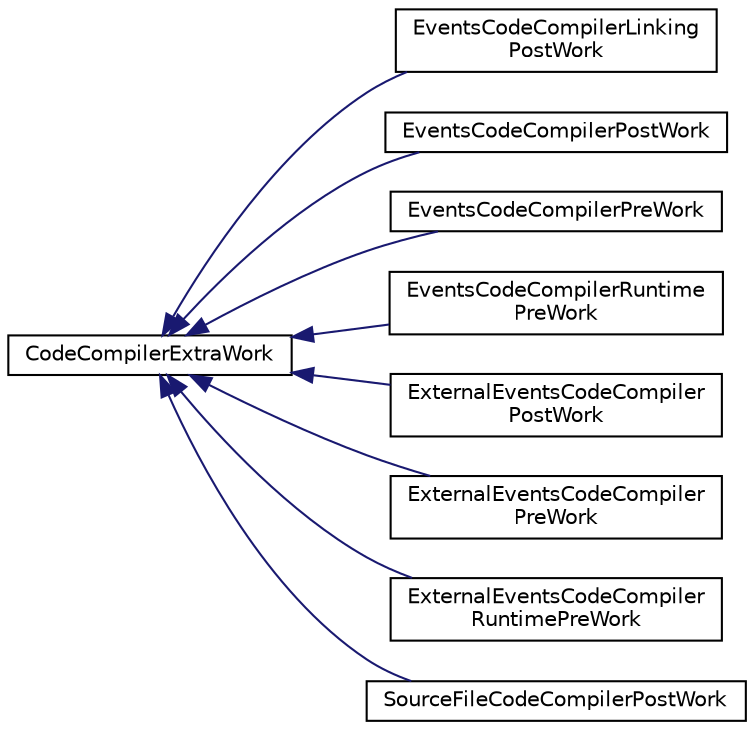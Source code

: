 digraph "Graphical Class Hierarchy"
{
  edge [fontname="Helvetica",fontsize="10",labelfontname="Helvetica",labelfontsize="10"];
  node [fontname="Helvetica",fontsize="10",shape=record];
  rankdir="LR";
  Node1 [label="CodeCompilerExtraWork",height=0.2,width=0.4,color="black", fillcolor="white", style="filled",URL="$de/d26/class_code_compiler_extra_work.html",tooltip="Define a special work to be done after/before a task. "];
  Node1 -> Node2 [dir="back",color="midnightblue",fontsize="10",style="solid",fontname="Helvetica"];
  Node2 [label="EventsCodeCompilerLinking\lPostWork",height=0.2,width=0.4,color="black", fillcolor="white", style="filled",URL="$d1/dde/class_events_code_compiler_linking_post_work.html",tooltip="Define the work to be done after events linking. "];
  Node1 -> Node3 [dir="back",color="midnightblue",fontsize="10",style="solid",fontname="Helvetica"];
  Node3 [label="EventsCodeCompilerPostWork",height=0.2,width=0.4,color="black", fillcolor="white", style="filled",URL="$dd/dda/class_events_code_compiler_post_work.html",tooltip="Define the work to be done after events compilation. "];
  Node1 -> Node4 [dir="back",color="midnightblue",fontsize="10",style="solid",fontname="Helvetica"];
  Node4 [label="EventsCodeCompilerPreWork",height=0.2,width=0.4,color="black", fillcolor="white", style="filled",URL="$d2/dff/class_events_code_compiler_pre_work.html",tooltip="Define the work to be done before events compilation. "];
  Node1 -> Node5 [dir="back",color="midnightblue",fontsize="10",style="solid",fontname="Helvetica"];
  Node5 [label="EventsCodeCompilerRuntime\lPreWork",height=0.2,width=0.4,color="black", fillcolor="white", style="filled",URL="$dd/dc7/class_events_code_compiler_runtime_pre_work.html",tooltip="Define the work to be done before events compilation. "];
  Node1 -> Node6 [dir="back",color="midnightblue",fontsize="10",style="solid",fontname="Helvetica"];
  Node6 [label="ExternalEventsCodeCompiler\lPostWork",height=0.2,width=0.4,color="black", fillcolor="white", style="filled",URL="$d4/d4d/class_external_events_code_compiler_post_work.html",tooltip="Define the work to be done before external events compilation. "];
  Node1 -> Node7 [dir="back",color="midnightblue",fontsize="10",style="solid",fontname="Helvetica"];
  Node7 [label="ExternalEventsCodeCompiler\lPreWork",height=0.2,width=0.4,color="black", fillcolor="white", style="filled",URL="$d0/dfe/class_external_events_code_compiler_pre_work.html",tooltip="Define the work to be done before external events compilation. "];
  Node1 -> Node8 [dir="back",color="midnightblue",fontsize="10",style="solid",fontname="Helvetica"];
  Node8 [label="ExternalEventsCodeCompiler\lRuntimePreWork",height=0.2,width=0.4,color="black", fillcolor="white", style="filled",URL="$d6/d4e/class_external_events_code_compiler_runtime_pre_work.html",tooltip="Define the work to be done before external events compilation. "];
  Node1 -> Node9 [dir="back",color="midnightblue",fontsize="10",style="solid",fontname="Helvetica"];
  Node9 [label="SourceFileCodeCompilerPostWork",height=0.2,width=0.4,color="black", fillcolor="white", style="filled",URL="$da/d60/class_source_file_code_compiler_post_work.html",tooltip="Define the work to be done after source file compilation. "];
}
